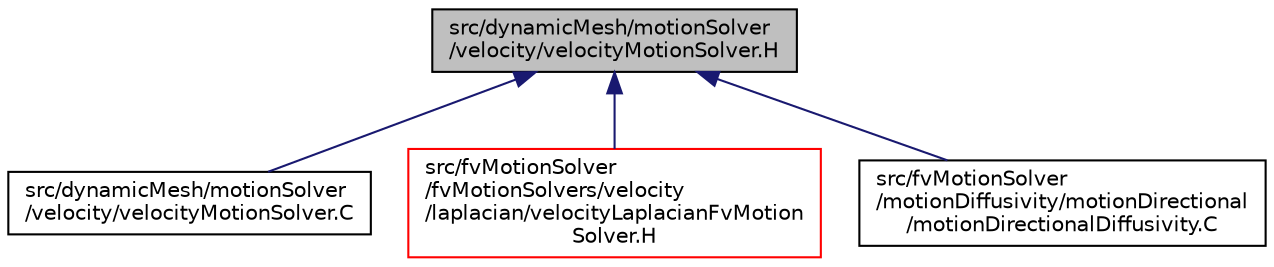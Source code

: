 digraph "src/dynamicMesh/motionSolver/velocity/velocityMotionSolver.H"
{
  bgcolor="transparent";
  edge [fontname="Helvetica",fontsize="10",labelfontname="Helvetica",labelfontsize="10"];
  node [fontname="Helvetica",fontsize="10",shape=record];
  Node1 [label="src/dynamicMesh/motionSolver\l/velocity/velocityMotionSolver.H",height=0.2,width=0.4,color="black", fillcolor="grey75", style="filled", fontcolor="black"];
  Node1 -> Node2 [dir="back",color="midnightblue",fontsize="10",style="solid",fontname="Helvetica"];
  Node2 [label="src/dynamicMesh/motionSolver\l/velocity/velocityMotionSolver.C",height=0.2,width=0.4,color="black",URL="$a04843.html"];
  Node1 -> Node3 [dir="back",color="midnightblue",fontsize="10",style="solid",fontname="Helvetica"];
  Node3 [label="src/fvMotionSolver\l/fvMotionSolvers/velocity\l/laplacian/velocityLaplacianFvMotion\lSolver.H",height=0.2,width=0.4,color="red",URL="$a06184.html"];
  Node1 -> Node4 [dir="back",color="midnightblue",fontsize="10",style="solid",fontname="Helvetica"];
  Node4 [label="src/fvMotionSolver\l/motionDiffusivity/motionDirectional\l/motionDirectionalDiffusivity.C",height=0.2,width=0.4,color="black",URL="$a06212.html"];
}
